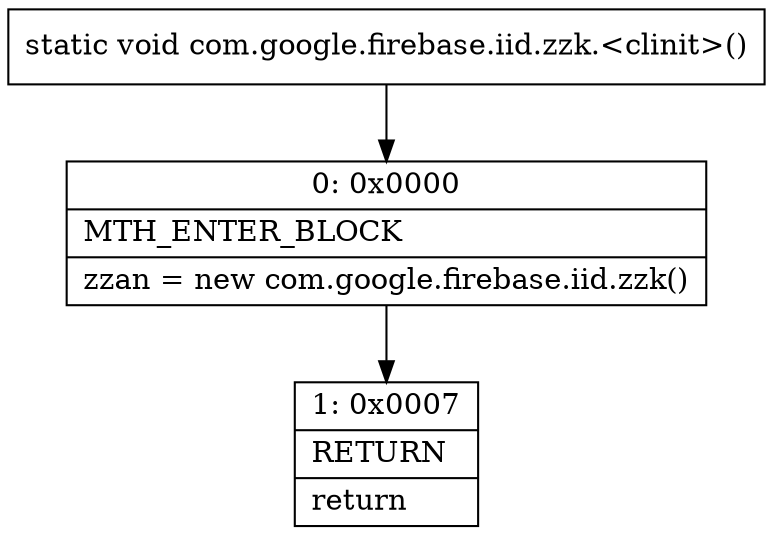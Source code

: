 digraph "CFG forcom.google.firebase.iid.zzk.\<clinit\>()V" {
Node_0 [shape=record,label="{0\:\ 0x0000|MTH_ENTER_BLOCK\l|zzan = new com.google.firebase.iid.zzk()\l}"];
Node_1 [shape=record,label="{1\:\ 0x0007|RETURN\l|return\l}"];
MethodNode[shape=record,label="{static void com.google.firebase.iid.zzk.\<clinit\>() }"];
MethodNode -> Node_0;
Node_0 -> Node_1;
}

